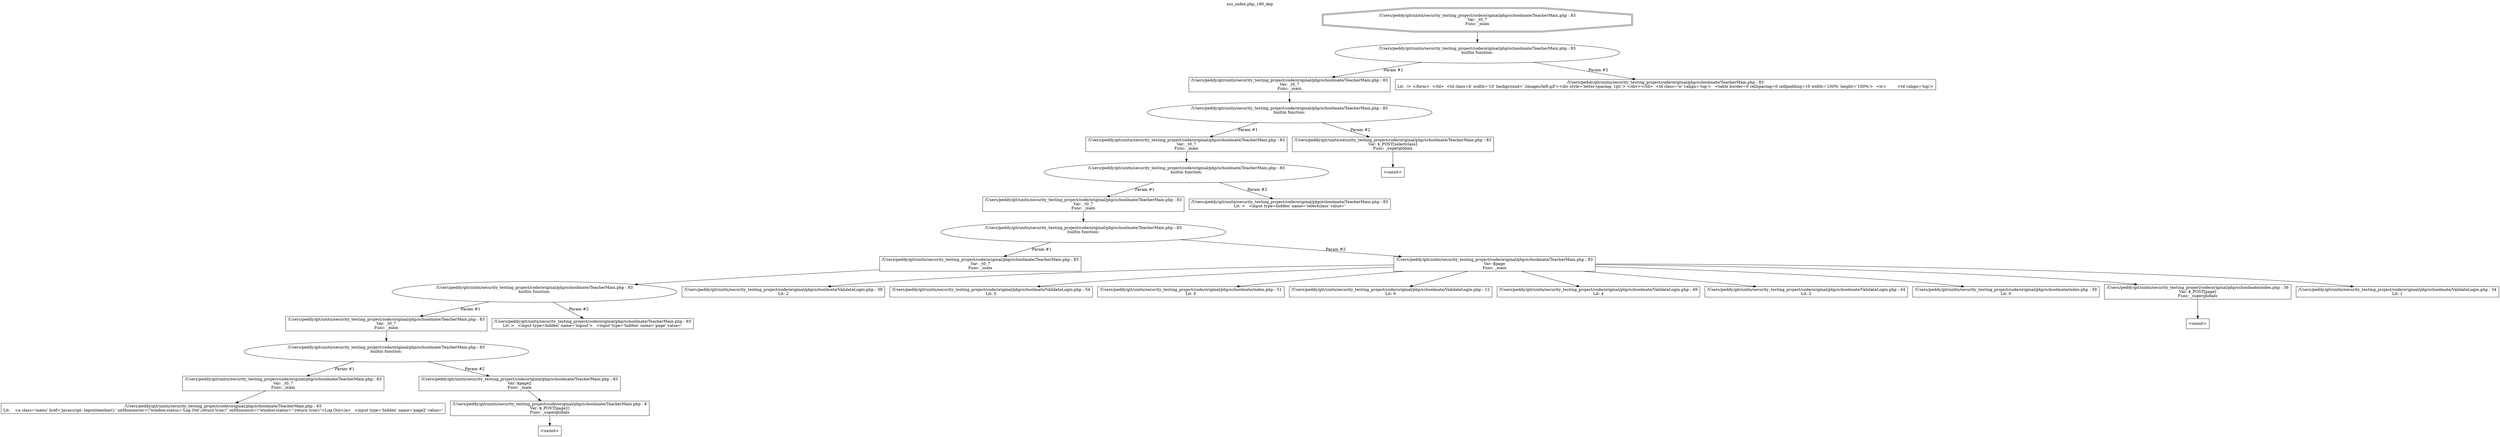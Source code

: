 digraph cfg {
  label="xss_index.php_180_dep";
  labelloc=t;
  n1 [shape=doubleoctagon, label="/Users/peddy/git/unitn/security_testing_project/code/original/php/schoolmate/TeacherMain.php : 83\nVar: _t0_7\nFunc: _main\n"];
  n2 [shape=ellipse, label="/Users/peddy/git/unitn/security_testing_project/code/original/php/schoolmate/TeacherMain.php : 83\nbuiltin function:\n.\n"];
  n3 [shape=box, label="/Users/peddy/git/unitn/security_testing_project/code/original/php/schoolmate/TeacherMain.php : 83\nVar: _t0_7\nFunc: _main\n"];
  n4 [shape=ellipse, label="/Users/peddy/git/unitn/security_testing_project/code/original/php/schoolmate/TeacherMain.php : 83\nbuiltin function:\n.\n"];
  n5 [shape=box, label="/Users/peddy/git/unitn/security_testing_project/code/original/php/schoolmate/TeacherMain.php : 83\nVar: _t0_7\nFunc: _main\n"];
  n6 [shape=ellipse, label="/Users/peddy/git/unitn/security_testing_project/code/original/php/schoolmate/TeacherMain.php : 83\nbuiltin function:\n.\n"];
  n7 [shape=box, label="/Users/peddy/git/unitn/security_testing_project/code/original/php/schoolmate/TeacherMain.php : 83\nVar: _t0_7\nFunc: _main\n"];
  n8 [shape=ellipse, label="/Users/peddy/git/unitn/security_testing_project/code/original/php/schoolmate/TeacherMain.php : 83\nbuiltin function:\n.\n"];
  n9 [shape=box, label="/Users/peddy/git/unitn/security_testing_project/code/original/php/schoolmate/TeacherMain.php : 83\nVar: _t0_7\nFunc: _main\n"];
  n10 [shape=ellipse, label="/Users/peddy/git/unitn/security_testing_project/code/original/php/schoolmate/TeacherMain.php : 83\nbuiltin function:\n.\n"];
  n11 [shape=box, label="/Users/peddy/git/unitn/security_testing_project/code/original/php/schoolmate/TeacherMain.php : 83\nVar: _t0_7\nFunc: _main\n"];
  n12 [shape=ellipse, label="/Users/peddy/git/unitn/security_testing_project/code/original/php/schoolmate/TeacherMain.php : 83\nbuiltin function:\n.\n"];
  n13 [shape=box, label="/Users/peddy/git/unitn/security_testing_project/code/original/php/schoolmate/TeacherMain.php : 83\nVar: _t0_7\nFunc: _main\n"];
  n14 [shape=box, label="/Users/peddy/git/unitn/security_testing_project/code/original/php/schoolmate/TeacherMain.php : 83\nLit:    <a class='menu' href='javascript: logoutteacher();' onMouseover=\\\"window.status='Log Out';return true;\\\" onMouseout=\\\"window.status='';return true;\\\">Log Out</a>   <input type='hidden' name='page2' value='\n"];
  n15 [shape=box, label="/Users/peddy/git/unitn/security_testing_project/code/original/php/schoolmate/TeacherMain.php : 83\nVar: $page2\nFunc: _main\n"];
  n16 [shape=box, label="/Users/peddy/git/unitn/security_testing_project/code/original/php/schoolmate/TeacherMain.php : 8\nVar: $_POST[page2]\nFunc: _superglobals\n"];
  n17 [shape=box, label="<uninit>"];
  n18 [shape=box, label="/Users/peddy/git/unitn/security_testing_project/code/original/php/schoolmate/TeacherMain.php : 83\nLit: >   <input type=hidden' name='logout'>   <input type='hidden' name='page' value='\n"];
  n19 [shape=box, label="/Users/peddy/git/unitn/security_testing_project/code/original/php/schoolmate/TeacherMain.php : 83\nVar: $page\nFunc: _main\n"];
  n20 [shape=box, label="/Users/peddy/git/unitn/security_testing_project/code/original/php/schoolmate/ValidateLogin.php : 39\nLit: 2\n"];
  n21 [shape=box, label="/Users/peddy/git/unitn/security_testing_project/code/original/php/schoolmate/ValidateLogin.php : 54\nLit: 5\n"];
  n22 [shape=box, label="/Users/peddy/git/unitn/security_testing_project/code/original/php/schoolmate/index.php : 51\nLit: 0\n"];
  n23 [shape=box, label="/Users/peddy/git/unitn/security_testing_project/code/original/php/schoolmate/ValidateLogin.php : 12\nLit: 0\n"];
  n24 [shape=box, label="/Users/peddy/git/unitn/security_testing_project/code/original/php/schoolmate/ValidateLogin.php : 49\nLit: 4\n"];
  n25 [shape=box, label="/Users/peddy/git/unitn/security_testing_project/code/original/php/schoolmate/ValidateLogin.php : 44\nLit: 2\n"];
  n26 [shape=box, label="/Users/peddy/git/unitn/security_testing_project/code/original/php/schoolmate/index.php : 39\nLit: 0\n"];
  n27 [shape=box, label="/Users/peddy/git/unitn/security_testing_project/code/original/php/schoolmate/index.php : 36\nVar: $_POST[page]\nFunc: _superglobals\n"];
  n28 [shape=box, label="<uninit>"];
  n29 [shape=box, label="/Users/peddy/git/unitn/security_testing_project/code/original/php/schoolmate/ValidateLogin.php : 34\nLit: 1\n"];
  n30 [shape=box, label="/Users/peddy/git/unitn/security_testing_project/code/original/php/schoolmate/TeacherMain.php : 83\nLit: >   <input type=hidden' name='selectclass' value='\n"];
  n31 [shape=box, label="/Users/peddy/git/unitn/security_testing_project/code/original/php/schoolmate/TeacherMain.php : 83\nVar: $_POST[selectclass]\nFunc: _superglobals\n"];
  n32 [shape=box, label="<uninit>"];
  n33 [shape=box, label="/Users/peddy/git/unitn/security_testing_project/code/original/php/schoolmate/TeacherMain.php : 83\nLit:  /> </form>  </td>  <td class=b' width='10' background='./images/left.gif'><div style='letter-spacing: 1pt;'>&nbsp;</div></td>  <td class='w' valign='top'>   <table border=0 cellspacing=0 cellpadding=10 width='100%' height='100%'>	<tr>	 <td valign='top'>\n"];
  n1 -> n2;
  n3 -> n4;
  n5 -> n6;
  n7 -> n8;
  n9 -> n10;
  n11 -> n12;
  n13 -> n14;
  n12 -> n13[label="Param #1"];
  n12 -> n15[label="Param #2"];
  n16 -> n17;
  n15 -> n16;
  n10 -> n11[label="Param #1"];
  n10 -> n18[label="Param #2"];
  n8 -> n9[label="Param #1"];
  n8 -> n19[label="Param #2"];
  n19 -> n20;
  n19 -> n21;
  n19 -> n22;
  n19 -> n23;
  n19 -> n24;
  n19 -> n25;
  n19 -> n26;
  n19 -> n27;
  n19 -> n29;
  n27 -> n28;
  n6 -> n7[label="Param #1"];
  n6 -> n30[label="Param #2"];
  n4 -> n5[label="Param #1"];
  n4 -> n31[label="Param #2"];
  n31 -> n32;
  n2 -> n3[label="Param #1"];
  n2 -> n33[label="Param #2"];
}
